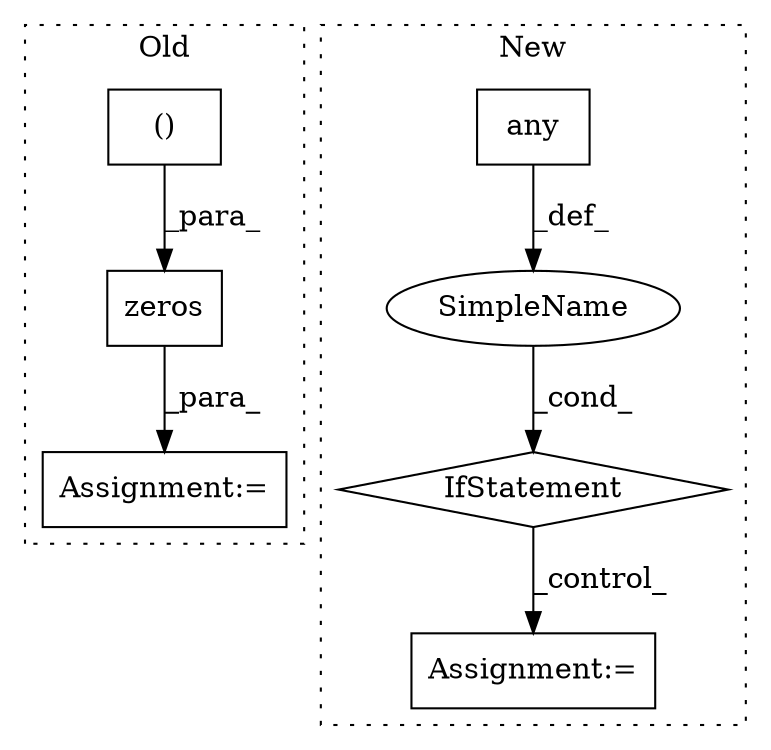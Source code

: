 digraph G {
subgraph cluster0 {
1 [label="zeros" a="32" s="2753,2824" l="15,2" shape="box"];
3 [label="Assignment:=" a="7" s="2719" l="1" shape="box"];
4 [label="()" a="106" s="2768" l="56" shape="box"];
label = "Old";
style="dotted";
}
subgraph cluster1 {
2 [label="any" a="32" s="2979" l="5" shape="box"];
5 [label="IfStatement" a="25" s="2946,2984" l="4,2" shape="diamond"];
6 [label="SimpleName" a="42" s="" l="" shape="ellipse"];
7 [label="Assignment:=" a="7" s="3126" l="1" shape="box"];
label = "New";
style="dotted";
}
1 -> 3 [label="_para_"];
2 -> 6 [label="_def_"];
4 -> 1 [label="_para_"];
5 -> 7 [label="_control_"];
6 -> 5 [label="_cond_"];
}